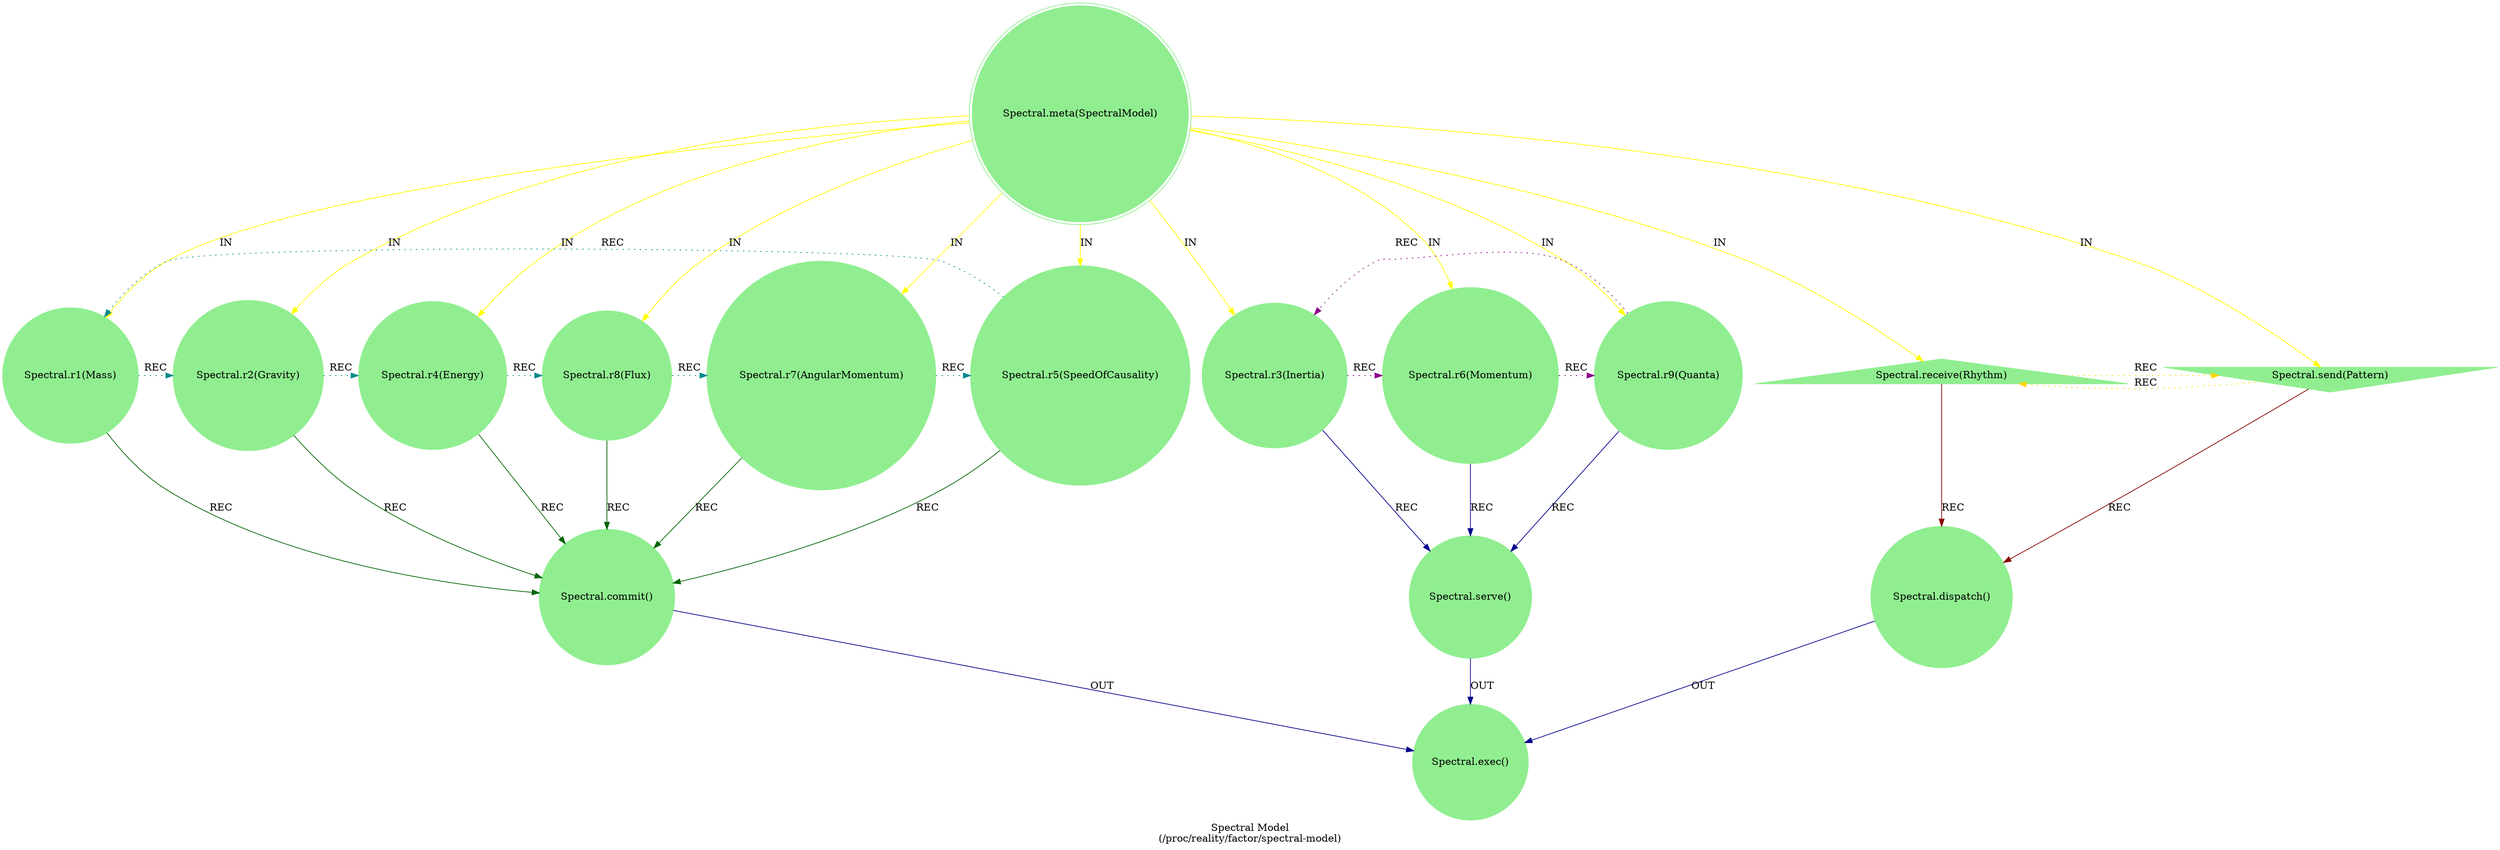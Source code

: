 strict digraph SpectralModel {
    label = "Spectral Model\n(/proc/reality/factor/spectral-model)";
    style = filled;
    color = lightgray;
    node [shape = circle; style = filled; color = lightgreen;];
    
    // Spectral Model
    // r0::meta();r1,r2,r4,r8,r7,r5;r3,r6,r;ra::receive(),rb::send(),rc::dispatch(),rd::commit(),re::serve(),rf::exec()
    spark_0_spectral_seed_t [label = "Spectral.meta(SpectralModel)";shape = doublecircle;comment = "";];
    spark_1_spectral_seed_t [label = "Spectral.r1(Mass)";shape = circle;comment = "";];
    spark_2_spectral_seed_t [label = "Spectral.r2(Gravity)";shape = circle;comment = "";];
    spark_4_spectral_seed_t [label = "Spectral.r4(Energy)";shape = circle;comment = "";];
    spark_8_spectral_seed_t [label = "Spectral.r8(Flux)";shape = circle;comment = "Energy flow; excitation pathway. Higher form of phase.";];
    spark_7_spectral_seed_t [label = "Spectral.r7(AngularMomentum)";shape = circle;comment = "";];
    spark_5_spectral_seed_t [label = "Spectral.r5(SpeedOfCausality)";shape = circle;comment = "Possibility Space; transformation drive. Emergence catalyst.";];
    spark_3_spectral_seed_t [label = "Spectral.r3(Inertia)";shape = circle;comment = "";];
    spark_6_spectral_seed_t [label = "Spectral.r6(Momentum)";shape = circle;comment = "";];
    spark_9_spectral_seed_t [label = "Spectral.r9(Quanta)";shape = circle;comment = "Discrete unit of existence. Bridge between Mass and Energy.";];
    spark_a_spectral_seed_t [label = "Spectral.receive(Rhythm)";shape = triangle;comment = "";];
    spark_b_spectral_seed_t [label = "Spectral.send(Pattern)";shape = invtriangle;comment = "";];
    spark_c_spectral_seed_t [label = "Spectral.dispatch()";comment = "";];
    spark_d_spectral_seed_t [label = "Spectral.commit()";comment = "";];
    spark_e_spectral_seed_t [label = "Spectral.serve()";comment = "";];
    spark_f_spectral_seed_t [label = "Spectral.exec()";comment = "";];
    
    // IN = Input
    // OUT = Output
    // REC = Recursion
    spark_0_spectral_seed_t -> {spark_a_spectral_seed_t spark_b_spectral_seed_t spark_1_spectral_seed_t spark_2_spectral_seed_t spark_3_spectral_seed_t spark_4_spectral_seed_t spark_5_spectral_seed_t spark_6_spectral_seed_t spark_7_spectral_seed_t spark_8_spectral_seed_t spark_9_spectral_seed_t} [label = "IN"; color = yellow; comment = "";];
    
    {spark_a_spectral_seed_t spark_b_spectral_seed_t} -> spark_c_spectral_seed_t [label = "REC"; color = darkred; comment = "";];
    {spark_1_spectral_seed_t spark_2_spectral_seed_t spark_4_spectral_seed_t spark_8_spectral_seed_t spark_7_spectral_seed_t spark_5_spectral_seed_t} -> spark_d_spectral_seed_t [label = "REC"; color = darkgreen; comment = "";];
    {spark_3_spectral_seed_t spark_6_spectral_seed_t spark_9_spectral_seed_t} -> spark_e_spectral_seed_t [label = "REC"; color = darkblue; comment = "";];
    
    spark_1_spectral_seed_t -> spark_2_spectral_seed_t -> spark_4_spectral_seed_t -> spark_8_spectral_seed_t -> spark_7_spectral_seed_t -> spark_5_spectral_seed_t -> spark_1_spectral_seed_t [label = "REC"; color = darkcyan; comment = ""; style = dotted; constraint = false;];
    spark_3_spectral_seed_t -> spark_6_spectral_seed_t -> spark_9_spectral_seed_t -> spark_3_spectral_seed_t [label = "REC"; color = darkmagenta; comment = ""; style = dotted; constraint = false;];
    spark_a_spectral_seed_t -> spark_b_spectral_seed_t -> spark_a_spectral_seed_t [label = "REC"; color = gold; comment = ""; style = dotted; constraint = false;];
    
    {spark_c_spectral_seed_t spark_d_spectral_seed_t spark_e_spectral_seed_t} -> spark_f_spectral_seed_t [label = "OUT"; color = darkblue; comment = "";];
}